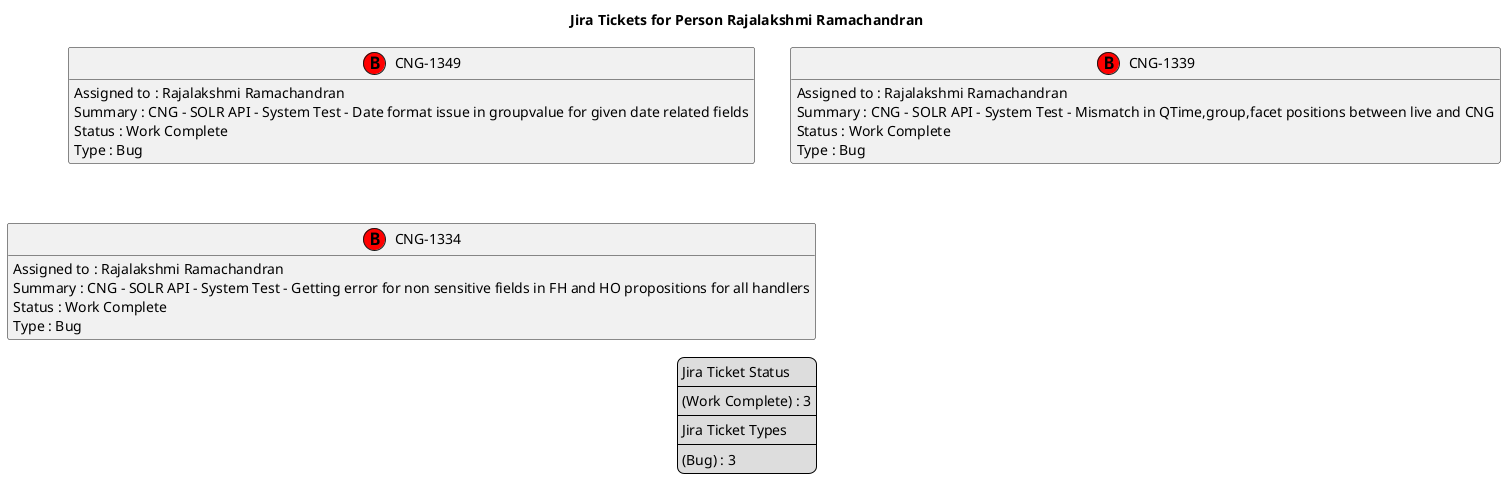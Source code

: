 @startuml
'https://plantuml.com/class-diagram

' GENERATE CLASS DIAGRAM ===========
' Generated at    : Fri May 03 10:09:59 CEST 2024

title Jira Tickets for Person Rajalakshmi Ramachandran
hide empty members

legend
Jira Ticket Status
----
(Work Complete) : 3
----
Jira Ticket Types
----
(Bug) : 3
end legend


' Tickets =======
class "CNG-1349" << (B,red) >> {
  Assigned to : Rajalakshmi Ramachandran
  Summary : CNG - SOLR API - System Test - Date format issue in groupvalue for given date related fields
  Status : Work Complete
  Type : Bug
}

class "CNG-1339" << (B,red) >> {
  Assigned to : Rajalakshmi Ramachandran
  Summary : CNG - SOLR API - System Test - Mismatch in QTime,group,facet positions between live and CNG
  Status : Work Complete
  Type : Bug
}

class "CNG-1334" << (B,red) >> {
  Assigned to : Rajalakshmi Ramachandran
  Summary : CNG - SOLR API - System Test - Getting error for non sensitive fields in FH and HO propositions for all handlers
  Status : Work Complete
  Type : Bug
}



' Links =======


@enduml
